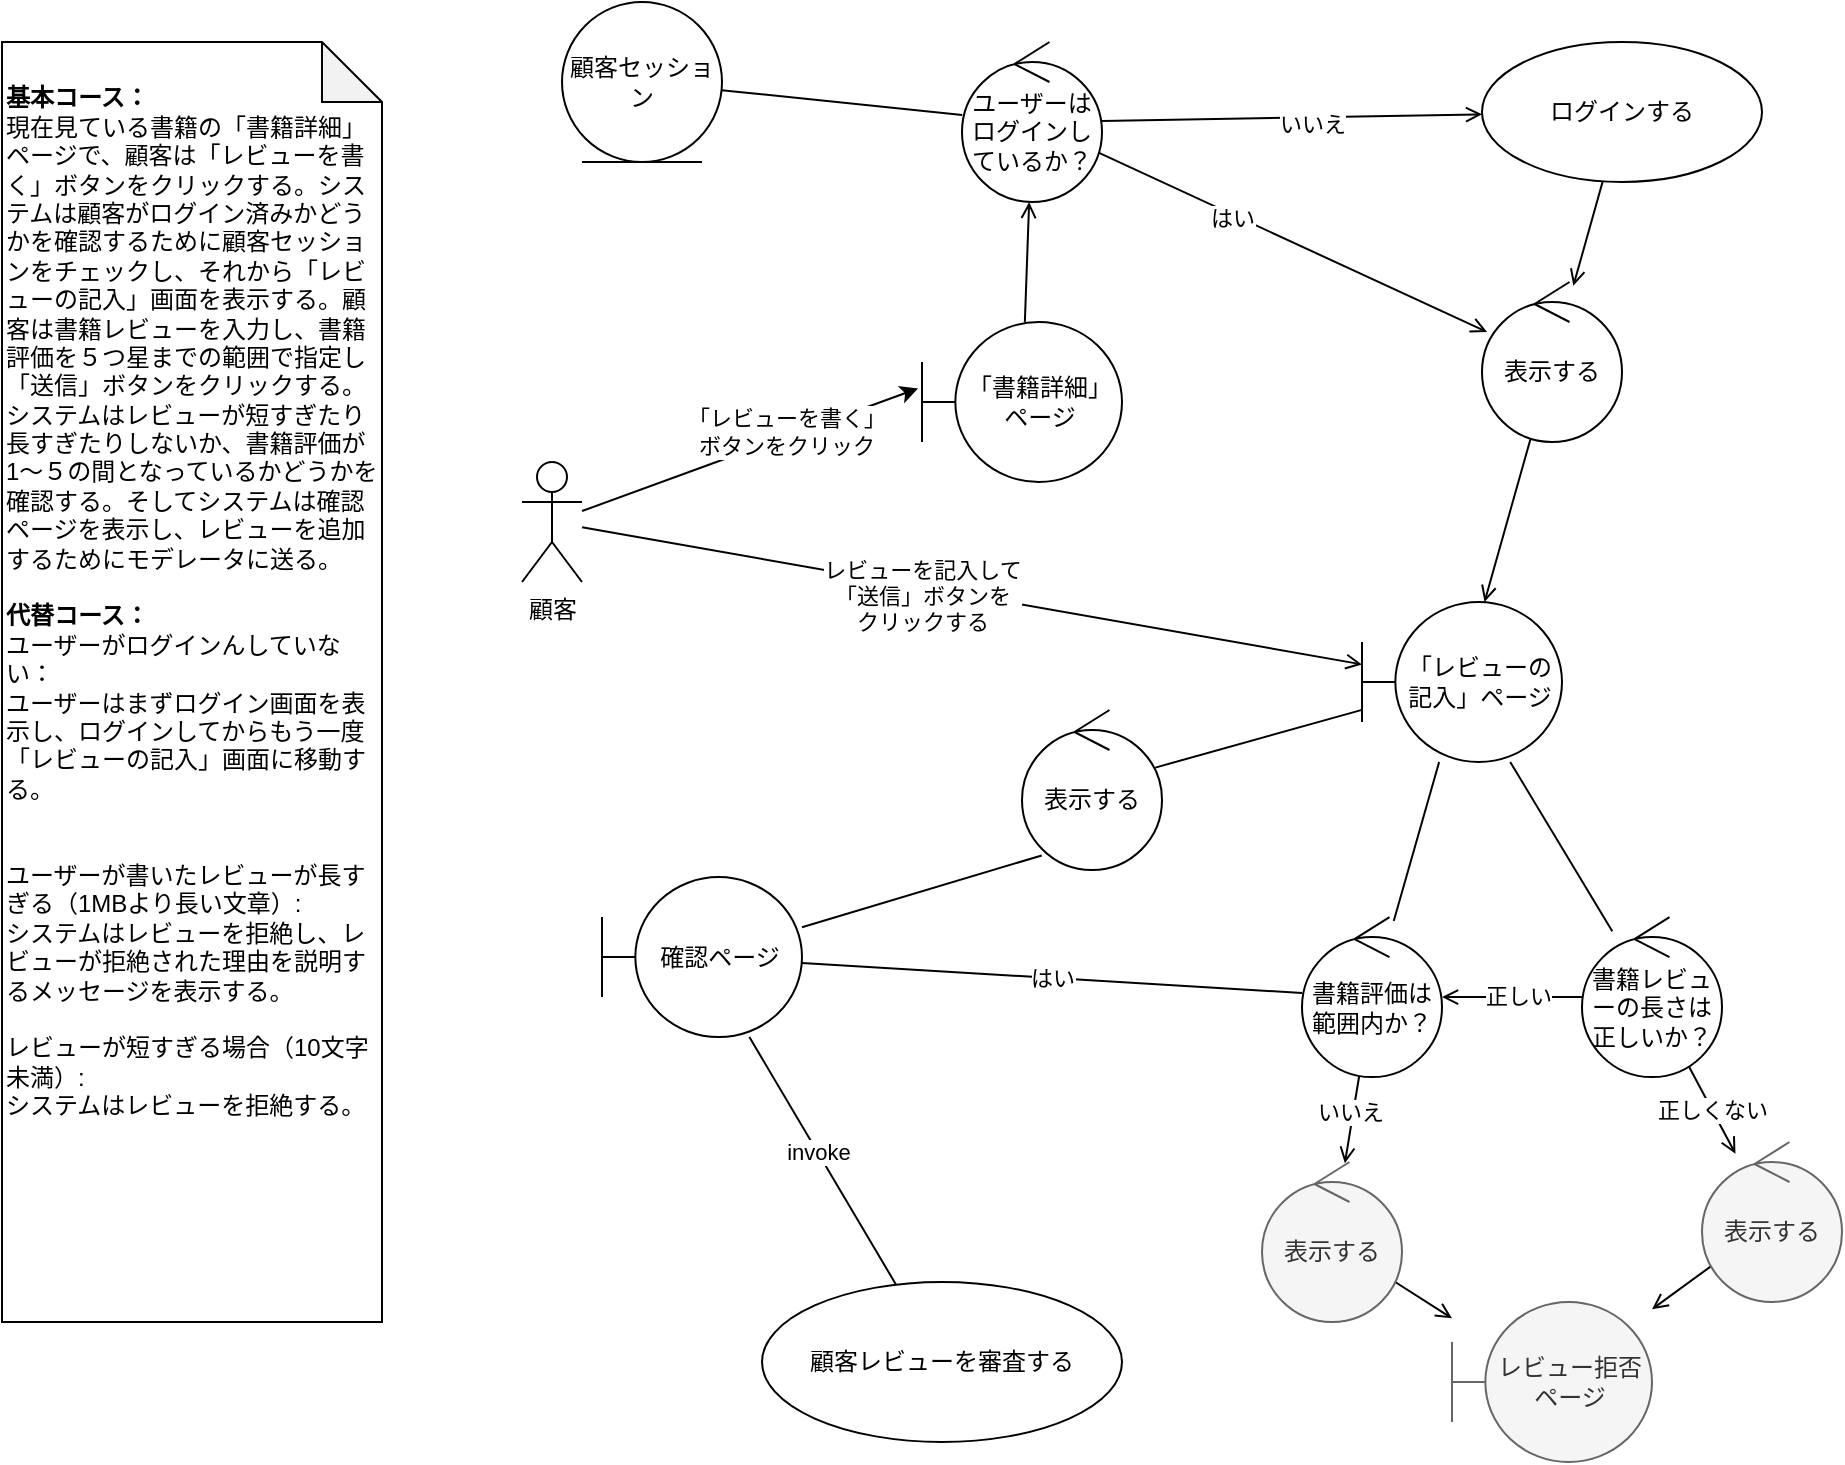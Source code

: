 <mxfile version="16.6.1" type="github">
  <diagram id="DGkYznJSPutk3NiBNSYJ" name="Page-1">
    <mxGraphModel dx="1381" dy="1219" grid="1" gridSize="10" guides="1" tooltips="1" connect="1" arrows="1" fold="1" page="1" pageScale="1" pageWidth="1169" pageHeight="827" math="0" shadow="0">
      <root>
        <mxCell id="0" />
        <mxCell id="1" parent="0" />
        <mxCell id="HRKtO4Kyq1DwwRxE1as--1" value="&lt;b&gt;&lt;br&gt;基本コース：&lt;/b&gt;&lt;br&gt;現在見ている書籍の「書籍詳細」ページで、顧客は「レビューを書く」ボタンをクリックする。システムは顧客がログイン済みかどうかを確認するために顧客セッションをチェックし、それから「レビューの記入」画面を表示する。顧客は書籍レビューを入力し、書籍評価を５つ星までの範囲で指定し「送信」ボタンをクリックする。システムはレビューが短すぎたり長すぎたりしないか、書籍評価が1〜５の間となっているかどうかを確認する。そしてシステムは確認ページを表示し、レビューを追加するためにモデレータに送る。&lt;br&gt;&lt;br&gt;&lt;b&gt;代替コース：&lt;br&gt;&lt;/b&gt;ユーザーがログインんしていない：&lt;br&gt;ユーザーはまずログイン画面を表示し、ログインしてからもう一度「レビューの記入」画面に移動する。&lt;br&gt;&lt;br&gt;&lt;br&gt;ユーザーが書いたレビューが長すぎる（1MBより長い文章）:&lt;br&gt;システムはレビューを拒絶し、レビューが拒絶された理由を説明するメッセージを表示する。&lt;br&gt;&lt;br&gt;レビューが短すぎる場合（10文字未満）:&lt;br&gt;システムはレビューを拒絶する。" style="shape=note;whiteSpace=wrap;html=1;backgroundOutline=1;darkOpacity=0.05;align=left;verticalAlign=top;" parent="1" vertex="1">
          <mxGeometry x="50" y="80" width="190" height="640" as="geometry" />
        </mxCell>
        <mxCell id="HRKtO4Kyq1DwwRxE1as--6" value="" style="rounded=0;orthogonalLoop=1;jettySize=auto;html=1;entryX=-0.019;entryY=0.415;entryDx=0;entryDy=0;entryPerimeter=0;" parent="1" source="HRKtO4Kyq1DwwRxE1as--2" target="uWYxpY_xJqgRA1MKXE2g-11" edge="1">
          <mxGeometry relative="1" as="geometry" />
        </mxCell>
        <mxCell id="HRKtO4Kyq1DwwRxE1as--7" value="「レビューを書く」&lt;br&gt;ボタンをクリック" style="edgeLabel;html=1;align=center;verticalAlign=middle;resizable=0;points=[];" parent="HRKtO4Kyq1DwwRxE1as--6" vertex="1" connectable="0">
          <mxGeometry x="0.216" y="3" relative="1" as="geometry">
            <mxPoint as="offset" />
          </mxGeometry>
        </mxCell>
        <mxCell id="uWYxpY_xJqgRA1MKXE2g-15" value="" style="edgeStyle=none;rounded=0;orthogonalLoop=1;jettySize=auto;html=1;endArrow=open;endFill=0;" edge="1" parent="1" source="HRKtO4Kyq1DwwRxE1as--2" target="HRKtO4Kyq1DwwRxE1as--5">
          <mxGeometry relative="1" as="geometry" />
        </mxCell>
        <mxCell id="uWYxpY_xJqgRA1MKXE2g-23" value="レビューを記入して&lt;br&gt;「送信」ボタンを&lt;br&gt;クリックする" style="edgeLabel;html=1;align=center;verticalAlign=middle;resizable=0;points=[];" vertex="1" connectable="0" parent="uWYxpY_xJqgRA1MKXE2g-15">
          <mxGeometry x="-0.126" y="-4" relative="1" as="geometry">
            <mxPoint as="offset" />
          </mxGeometry>
        </mxCell>
        <mxCell id="HRKtO4Kyq1DwwRxE1as--2" value="顧客" style="shape=umlActor;verticalLabelPosition=bottom;verticalAlign=top;html=1;" parent="1" vertex="1">
          <mxGeometry x="310" y="290" width="30" height="60" as="geometry" />
        </mxCell>
        <mxCell id="uWYxpY_xJqgRA1MKXE2g-4" value="" style="edgeStyle=none;rounded=0;orthogonalLoop=1;jettySize=auto;html=1;endArrow=none;endFill=0;" edge="1" parent="1" source="HRKtO4Kyq1DwwRxE1as--5" target="uWYxpY_xJqgRA1MKXE2g-3">
          <mxGeometry relative="1" as="geometry" />
        </mxCell>
        <mxCell id="uWYxpY_xJqgRA1MKXE2g-18" value="" style="edgeStyle=none;rounded=0;orthogonalLoop=1;jettySize=auto;html=1;endArrow=none;endFill=0;" edge="1" parent="1" source="HRKtO4Kyq1DwwRxE1as--5" target="uWYxpY_xJqgRA1MKXE2g-7">
          <mxGeometry relative="1" as="geometry" />
        </mxCell>
        <mxCell id="uWYxpY_xJqgRA1MKXE2g-25" value="" style="edgeStyle=none;rounded=0;orthogonalLoop=1;jettySize=auto;html=1;endArrow=none;endFill=0;entryX=0.952;entryY=0.36;entryDx=0;entryDy=0;entryPerimeter=0;" edge="1" parent="1" source="HRKtO4Kyq1DwwRxE1as--5" target="uWYxpY_xJqgRA1MKXE2g-26">
          <mxGeometry relative="1" as="geometry" />
        </mxCell>
        <mxCell id="HRKtO4Kyq1DwwRxE1as--5" value="「レビューの記入」ページ" style="shape=umlBoundary;whiteSpace=wrap;html=1;" parent="1" vertex="1">
          <mxGeometry x="730" y="360" width="100" height="80" as="geometry" />
        </mxCell>
        <mxCell id="uWYxpY_xJqgRA1MKXE2g-28" value="はい" style="edgeStyle=none;rounded=0;orthogonalLoop=1;jettySize=auto;html=1;endArrow=none;endFill=0;" edge="1" parent="1" source="uWYxpY_xJqgRA1MKXE2g-3" target="uWYxpY_xJqgRA1MKXE2g-24">
          <mxGeometry relative="1" as="geometry" />
        </mxCell>
        <mxCell id="uWYxpY_xJqgRA1MKXE2g-47" value="" style="edgeStyle=none;rounded=0;orthogonalLoop=1;jettySize=auto;html=1;endArrow=open;endFill=0;" edge="1" parent="1" source="uWYxpY_xJqgRA1MKXE2g-3" target="uWYxpY_xJqgRA1MKXE2g-46">
          <mxGeometry relative="1" as="geometry" />
        </mxCell>
        <mxCell id="uWYxpY_xJqgRA1MKXE2g-49" value="いいえ" style="edgeLabel;html=1;align=center;verticalAlign=middle;resizable=0;points=[];" vertex="1" connectable="0" parent="uWYxpY_xJqgRA1MKXE2g-47">
          <mxGeometry x="-0.166" y="-2" relative="1" as="geometry">
            <mxPoint as="offset" />
          </mxGeometry>
        </mxCell>
        <mxCell id="uWYxpY_xJqgRA1MKXE2g-3" value="書籍評価は範囲内か？" style="ellipse;shape=umlControl;whiteSpace=wrap;html=1;" vertex="1" parent="1">
          <mxGeometry x="700" y="517.55" width="70" height="80" as="geometry" />
        </mxCell>
        <mxCell id="uWYxpY_xJqgRA1MKXE2g-19" value="" style="edgeStyle=none;rounded=0;orthogonalLoop=1;jettySize=auto;html=1;endArrow=open;endFill=0;" edge="1" parent="1" source="uWYxpY_xJqgRA1MKXE2g-7" target="uWYxpY_xJqgRA1MKXE2g-3">
          <mxGeometry relative="1" as="geometry" />
        </mxCell>
        <mxCell id="uWYxpY_xJqgRA1MKXE2g-20" value="正しい" style="edgeLabel;html=1;align=center;verticalAlign=middle;resizable=0;points=[];" vertex="1" connectable="0" parent="uWYxpY_xJqgRA1MKXE2g-19">
          <mxGeometry x="-0.077" y="-1" relative="1" as="geometry">
            <mxPoint as="offset" />
          </mxGeometry>
        </mxCell>
        <mxCell id="uWYxpY_xJqgRA1MKXE2g-21" value="正しくない" style="edgeStyle=none;rounded=0;orthogonalLoop=1;jettySize=auto;html=1;endArrow=open;endFill=0;" edge="1" parent="1" source="uWYxpY_xJqgRA1MKXE2g-7" target="uWYxpY_xJqgRA1MKXE2g-10">
          <mxGeometry relative="1" as="geometry" />
        </mxCell>
        <mxCell id="uWYxpY_xJqgRA1MKXE2g-7" value="書籍レビューの長さは正しいか？" style="ellipse;shape=umlControl;whiteSpace=wrap;html=1;" vertex="1" parent="1">
          <mxGeometry x="840" y="517.55" width="70" height="80" as="geometry" />
        </mxCell>
        <mxCell id="uWYxpY_xJqgRA1MKXE2g-44" value="" style="edgeStyle=none;rounded=0;orthogonalLoop=1;jettySize=auto;html=1;endArrow=open;endFill=0;" edge="1" parent="1" source="uWYxpY_xJqgRA1MKXE2g-10" target="uWYxpY_xJqgRA1MKXE2g-43">
          <mxGeometry relative="1" as="geometry" />
        </mxCell>
        <mxCell id="uWYxpY_xJqgRA1MKXE2g-10" value="表示する" style="ellipse;shape=umlControl;whiteSpace=wrap;html=1;fillColor=#f5f5f5;fontColor=#333333;strokeColor=#666666;" vertex="1" parent="1">
          <mxGeometry x="900" y="630" width="70" height="80" as="geometry" />
        </mxCell>
        <mxCell id="uWYxpY_xJqgRA1MKXE2g-35" value="" style="edgeStyle=none;rounded=0;orthogonalLoop=1;jettySize=auto;html=1;endArrow=open;endFill=0;" edge="1" parent="1" source="uWYxpY_xJqgRA1MKXE2g-11" target="uWYxpY_xJqgRA1MKXE2g-34">
          <mxGeometry relative="1" as="geometry" />
        </mxCell>
        <mxCell id="uWYxpY_xJqgRA1MKXE2g-11" value="「書籍詳細」ページ" style="shape=umlBoundary;whiteSpace=wrap;html=1;" vertex="1" parent="1">
          <mxGeometry x="510" y="220" width="100" height="80" as="geometry" />
        </mxCell>
        <mxCell id="uWYxpY_xJqgRA1MKXE2g-14" value="" style="edgeStyle=none;rounded=0;orthogonalLoop=1;jettySize=auto;html=1;endArrow=open;endFill=0;" edge="1" parent="1" source="uWYxpY_xJqgRA1MKXE2g-12" target="HRKtO4Kyq1DwwRxE1as--5">
          <mxGeometry relative="1" as="geometry" />
        </mxCell>
        <mxCell id="uWYxpY_xJqgRA1MKXE2g-12" value="表示する" style="ellipse;shape=umlControl;whiteSpace=wrap;html=1;" vertex="1" parent="1">
          <mxGeometry x="790" y="200" width="70" height="80" as="geometry" />
        </mxCell>
        <mxCell id="uWYxpY_xJqgRA1MKXE2g-31" value="" style="edgeStyle=none;rounded=0;orthogonalLoop=1;jettySize=auto;html=1;endArrow=none;endFill=0;" edge="1" parent="1" source="uWYxpY_xJqgRA1MKXE2g-24" target="uWYxpY_xJqgRA1MKXE2g-30">
          <mxGeometry relative="1" as="geometry" />
        </mxCell>
        <mxCell id="uWYxpY_xJqgRA1MKXE2g-32" value="invoke" style="edgeLabel;html=1;align=center;verticalAlign=middle;resizable=0;points=[];" vertex="1" connectable="0" parent="uWYxpY_xJqgRA1MKXE2g-31">
          <mxGeometry x="-0.079" relative="1" as="geometry">
            <mxPoint as="offset" />
          </mxGeometry>
        </mxCell>
        <mxCell id="uWYxpY_xJqgRA1MKXE2g-24" value="確認ページ" style="shape=umlBoundary;whiteSpace=wrap;html=1;" vertex="1" parent="1">
          <mxGeometry x="350" y="497.55" width="100" height="80" as="geometry" />
        </mxCell>
        <mxCell id="uWYxpY_xJqgRA1MKXE2g-27" value="" style="edgeStyle=none;rounded=0;orthogonalLoop=1;jettySize=auto;html=1;endArrow=none;endFill=0;exitX=0.141;exitY=0.909;exitDx=0;exitDy=0;exitPerimeter=0;" edge="1" parent="1" source="uWYxpY_xJqgRA1MKXE2g-26" target="uWYxpY_xJqgRA1MKXE2g-24">
          <mxGeometry relative="1" as="geometry">
            <mxPoint x="551.738" y="479.997" as="sourcePoint" />
          </mxGeometry>
        </mxCell>
        <mxCell id="uWYxpY_xJqgRA1MKXE2g-26" value="表示する" style="ellipse;shape=umlControl;whiteSpace=wrap;html=1;" vertex="1" parent="1">
          <mxGeometry x="560" y="414" width="70" height="80" as="geometry" />
        </mxCell>
        <mxCell id="uWYxpY_xJqgRA1MKXE2g-30" value="顧客レビューを審査する" style="ellipse;whiteSpace=wrap;html=1;" vertex="1" parent="1">
          <mxGeometry x="430" y="700" width="180" height="80" as="geometry" />
        </mxCell>
        <mxCell id="uWYxpY_xJqgRA1MKXE2g-33" value="顧客セッション" style="ellipse;shape=umlEntity;whiteSpace=wrap;html=1;" vertex="1" parent="1">
          <mxGeometry x="330" y="60" width="80" height="80" as="geometry" />
        </mxCell>
        <mxCell id="uWYxpY_xJqgRA1MKXE2g-36" value="" style="edgeStyle=none;rounded=0;orthogonalLoop=1;jettySize=auto;html=1;endArrow=none;endFill=0;" edge="1" parent="1" source="uWYxpY_xJqgRA1MKXE2g-34" target="uWYxpY_xJqgRA1MKXE2g-33">
          <mxGeometry relative="1" as="geometry" />
        </mxCell>
        <mxCell id="uWYxpY_xJqgRA1MKXE2g-38" value="" style="edgeStyle=none;rounded=0;orthogonalLoop=1;jettySize=auto;html=1;endArrow=open;endFill=0;" edge="1" parent="1" source="uWYxpY_xJqgRA1MKXE2g-34" target="uWYxpY_xJqgRA1MKXE2g-37">
          <mxGeometry relative="1" as="geometry" />
        </mxCell>
        <mxCell id="uWYxpY_xJqgRA1MKXE2g-40" value="いいえ" style="edgeLabel;html=1;align=center;verticalAlign=middle;resizable=0;points=[];" vertex="1" connectable="0" parent="uWYxpY_xJqgRA1MKXE2g-38">
          <mxGeometry x="0.1" y="-3" relative="1" as="geometry">
            <mxPoint as="offset" />
          </mxGeometry>
        </mxCell>
        <mxCell id="uWYxpY_xJqgRA1MKXE2g-41" value="" style="edgeStyle=none;rounded=0;orthogonalLoop=1;jettySize=auto;html=1;endArrow=open;endFill=0;" edge="1" parent="1" source="uWYxpY_xJqgRA1MKXE2g-34" target="uWYxpY_xJqgRA1MKXE2g-12">
          <mxGeometry relative="1" as="geometry" />
        </mxCell>
        <mxCell id="uWYxpY_xJqgRA1MKXE2g-42" value="はい" style="edgeLabel;html=1;align=center;verticalAlign=middle;resizable=0;points=[];" vertex="1" connectable="0" parent="uWYxpY_xJqgRA1MKXE2g-41">
          <mxGeometry x="-0.303" y="-1" relative="1" as="geometry">
            <mxPoint as="offset" />
          </mxGeometry>
        </mxCell>
        <mxCell id="uWYxpY_xJqgRA1MKXE2g-34" value="ユーザーはログインしているか？" style="ellipse;shape=umlControl;whiteSpace=wrap;html=1;" vertex="1" parent="1">
          <mxGeometry x="530" y="80" width="70" height="80" as="geometry" />
        </mxCell>
        <mxCell id="uWYxpY_xJqgRA1MKXE2g-39" value="" style="edgeStyle=none;rounded=0;orthogonalLoop=1;jettySize=auto;html=1;endArrow=open;endFill=0;" edge="1" parent="1" source="uWYxpY_xJqgRA1MKXE2g-37" target="uWYxpY_xJqgRA1MKXE2g-12">
          <mxGeometry relative="1" as="geometry" />
        </mxCell>
        <mxCell id="uWYxpY_xJqgRA1MKXE2g-37" value="ログインする" style="ellipse;whiteSpace=wrap;html=1;" vertex="1" parent="1">
          <mxGeometry x="790" y="80" width="140" height="70" as="geometry" />
        </mxCell>
        <mxCell id="uWYxpY_xJqgRA1MKXE2g-43" value="レビュー拒否ページ" style="shape=umlBoundary;whiteSpace=wrap;html=1;fillColor=#f5f5f5;fontColor=#333333;strokeColor=#666666;" vertex="1" parent="1">
          <mxGeometry x="775" y="710" width="100" height="80" as="geometry" />
        </mxCell>
        <mxCell id="uWYxpY_xJqgRA1MKXE2g-48" value="" style="edgeStyle=none;rounded=0;orthogonalLoop=1;jettySize=auto;html=1;endArrow=open;endFill=0;" edge="1" parent="1" source="uWYxpY_xJqgRA1MKXE2g-46" target="uWYxpY_xJqgRA1MKXE2g-43">
          <mxGeometry relative="1" as="geometry" />
        </mxCell>
        <mxCell id="uWYxpY_xJqgRA1MKXE2g-46" value="表示する" style="ellipse;shape=umlControl;whiteSpace=wrap;html=1;fillColor=#f5f5f5;fontColor=#333333;strokeColor=#666666;" vertex="1" parent="1">
          <mxGeometry x="680" y="640" width="70" height="80" as="geometry" />
        </mxCell>
      </root>
    </mxGraphModel>
  </diagram>
</mxfile>
